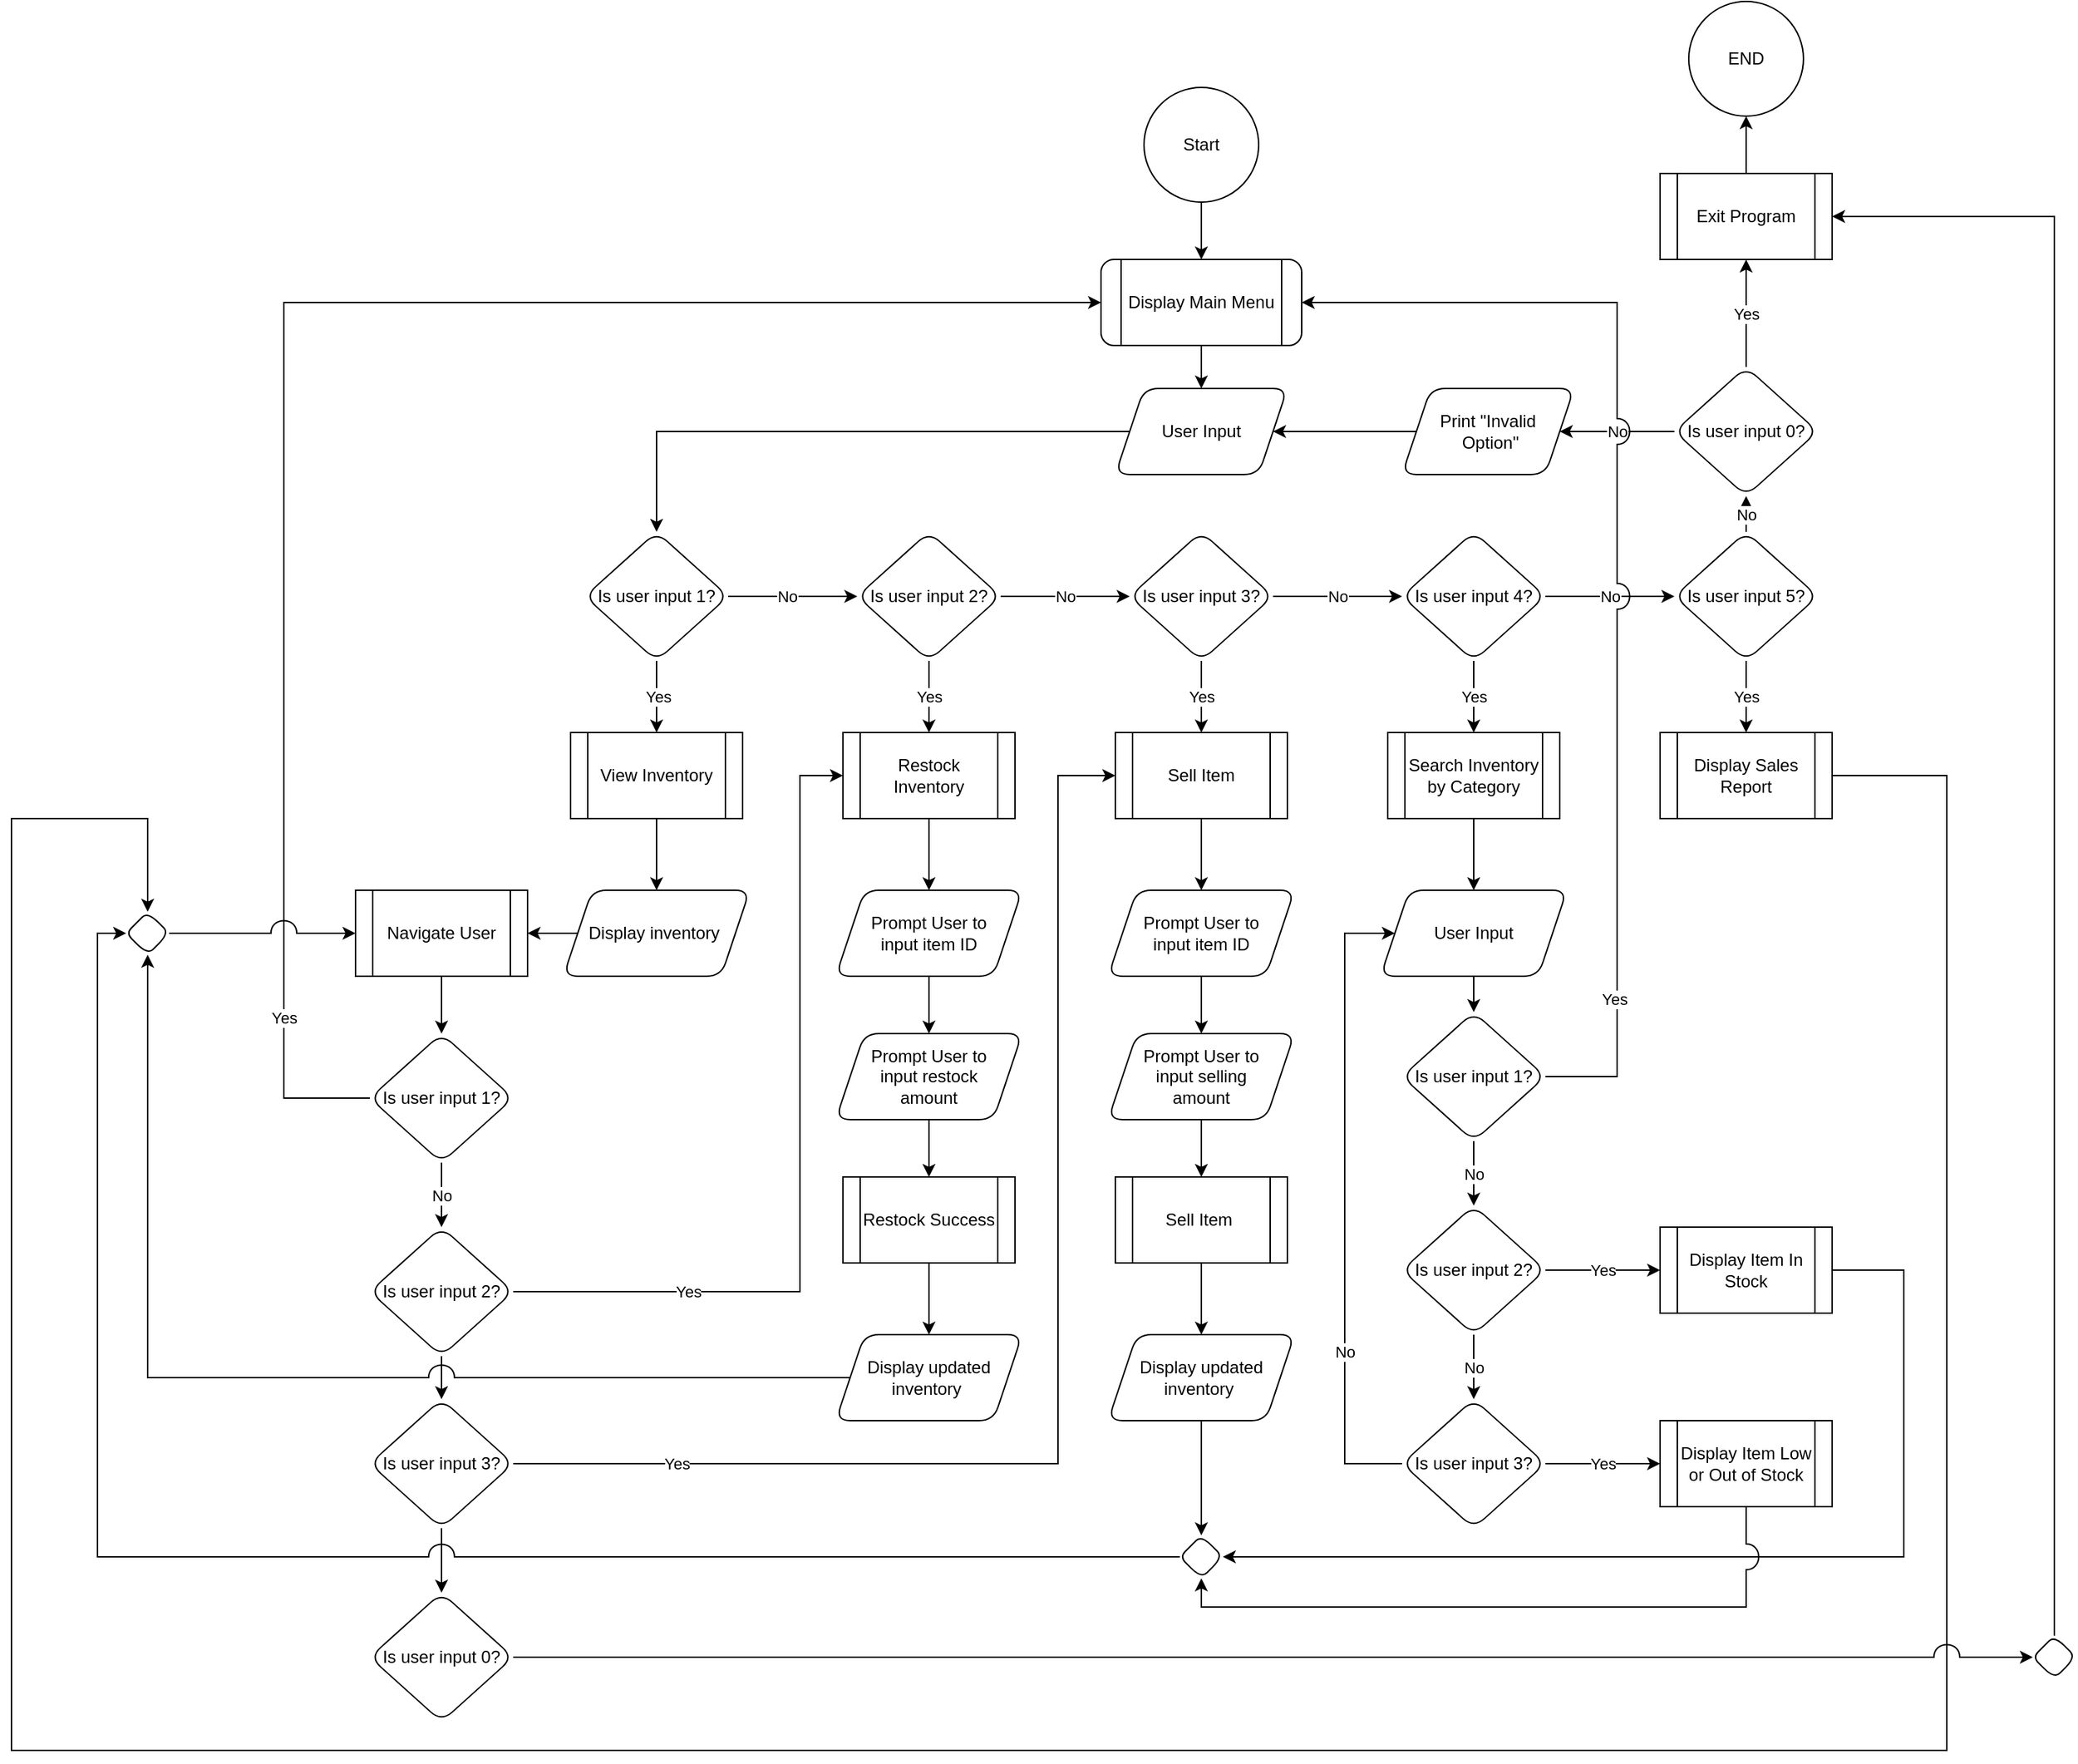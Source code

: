 <mxfile version="20.3.0" type="device"><diagram name="Page-1" id="Fzcq3KLfch-8bs7ro5z8"><mxGraphModel dx="2926" dy="1318" grid="1" gridSize="10" guides="1" tooltips="1" connect="1" arrows="1" fold="1" page="1" pageScale="1" pageWidth="850" pageHeight="1100" math="0" shadow="0"><root><mxCell id="0"/><mxCell id="1" parent="0"/><mxCell id="o57V1cxM35tyHnH2dMrG-3" style="edgeStyle=orthogonalEdgeStyle;rounded=0;orthogonalLoop=1;jettySize=auto;html=1;exitX=0.5;exitY=1;exitDx=0;exitDy=0;entryX=0.5;entryY=0;entryDx=0;entryDy=0;" parent="1" source="o57V1cxM35tyHnH2dMrG-1" edge="1"><mxGeometry relative="1" as="geometry"><mxPoint x="400" y="200" as="targetPoint"/></mxGeometry></mxCell><mxCell id="o57V1cxM35tyHnH2dMrG-1" value="Start" style="ellipse;whiteSpace=wrap;html=1;aspect=fixed;" parent="1" vertex="1"><mxGeometry x="360" y="80" width="80" height="80" as="geometry"/></mxCell><mxCell id="o57V1cxM35tyHnH2dMrG-7" style="edgeStyle=orthogonalEdgeStyle;rounded=0;orthogonalLoop=1;jettySize=auto;html=1;entryX=0.5;entryY=0;entryDx=0;entryDy=0;" parent="1" source="o57V1cxM35tyHnH2dMrG-5" target="o57V1cxM35tyHnH2dMrG-6" edge="1"><mxGeometry relative="1" as="geometry"/></mxCell><mxCell id="o57V1cxM35tyHnH2dMrG-5" value="Display Main Menu" style="shape=process;whiteSpace=wrap;html=1;backgroundOutline=1;rounded=1;" parent="1" vertex="1"><mxGeometry x="330" y="200" width="140" height="60" as="geometry"/></mxCell><mxCell id="o57V1cxM35tyHnH2dMrG-9" style="edgeStyle=orthogonalEdgeStyle;rounded=0;orthogonalLoop=1;jettySize=auto;html=1;entryX=0.5;entryY=0;entryDx=0;entryDy=0;" parent="1" source="o57V1cxM35tyHnH2dMrG-6" target="o57V1cxM35tyHnH2dMrG-8" edge="1"><mxGeometry relative="1" as="geometry"/></mxCell><mxCell id="o57V1cxM35tyHnH2dMrG-6" value="User Input" style="shape=parallelogram;perimeter=parallelogramPerimeter;whiteSpace=wrap;html=1;fixedSize=1;rounded=1;" parent="1" vertex="1"><mxGeometry x="340" y="290" width="120" height="60" as="geometry"/></mxCell><mxCell id="o57V1cxM35tyHnH2dMrG-15" style="edgeStyle=orthogonalEdgeStyle;rounded=0;orthogonalLoop=1;jettySize=auto;html=1;" parent="1" source="o57V1cxM35tyHnH2dMrG-8" target="o57V1cxM35tyHnH2dMrG-10" edge="1"><mxGeometry relative="1" as="geometry"/></mxCell><mxCell id="o57V1cxM35tyHnH2dMrG-23" value="No" style="edgeLabel;html=1;align=center;verticalAlign=middle;resizable=0;points=[];" parent="o57V1cxM35tyHnH2dMrG-15" vertex="1" connectable="0"><mxGeometry x="-0.233" relative="1" as="geometry"><mxPoint x="6" as="offset"/></mxGeometry></mxCell><mxCell id="o57V1cxM35tyHnH2dMrG-21" value="Yes" style="edgeStyle=orthogonalEdgeStyle;rounded=0;orthogonalLoop=1;jettySize=auto;html=1;" parent="1" source="o57V1cxM35tyHnH2dMrG-8" edge="1"><mxGeometry relative="1" as="geometry"><mxPoint x="20" y="530" as="targetPoint"/></mxGeometry></mxCell><mxCell id="o57V1cxM35tyHnH2dMrG-8" value="Is user input 1?" style="rhombus;whiteSpace=wrap;html=1;rounded=1;shadow=0;" parent="1" vertex="1"><mxGeometry x="-30" y="390" width="100" height="90" as="geometry"/></mxCell><mxCell id="o57V1cxM35tyHnH2dMrG-16" value="No" style="edgeStyle=orthogonalEdgeStyle;rounded=0;orthogonalLoop=1;jettySize=auto;html=1;entryX=0;entryY=0.5;entryDx=0;entryDy=0;" parent="1" source="o57V1cxM35tyHnH2dMrG-10" target="o57V1cxM35tyHnH2dMrG-11" edge="1"><mxGeometry relative="1" as="geometry"/></mxCell><mxCell id="o57V1cxM35tyHnH2dMrG-10" value="Is user input 2?" style="rhombus;whiteSpace=wrap;html=1;rounded=1;shadow=0;" parent="1" vertex="1"><mxGeometry x="160" y="390" width="100" height="90" as="geometry"/></mxCell><mxCell id="o57V1cxM35tyHnH2dMrG-17" value="No" style="edgeStyle=orthogonalEdgeStyle;rounded=0;orthogonalLoop=1;jettySize=auto;html=1;entryX=0;entryY=0.5;entryDx=0;entryDy=0;" parent="1" source="o57V1cxM35tyHnH2dMrG-11" target="o57V1cxM35tyHnH2dMrG-12" edge="1"><mxGeometry relative="1" as="geometry"/></mxCell><mxCell id="o57V1cxM35tyHnH2dMrG-11" value="Is user input 3?" style="rhombus;whiteSpace=wrap;html=1;rounded=1;shadow=0;" parent="1" vertex="1"><mxGeometry x="350" y="390" width="100" height="90" as="geometry"/></mxCell><mxCell id="o57V1cxM35tyHnH2dMrG-18" value="No" style="edgeStyle=orthogonalEdgeStyle;rounded=0;orthogonalLoop=1;jettySize=auto;html=1;entryX=0;entryY=0.5;entryDx=0;entryDy=0;" parent="1" source="o57V1cxM35tyHnH2dMrG-12" target="o57V1cxM35tyHnH2dMrG-13" edge="1"><mxGeometry relative="1" as="geometry"/></mxCell><mxCell id="o57V1cxM35tyHnH2dMrG-12" value="Is user input 4?" style="rhombus;whiteSpace=wrap;html=1;rounded=1;shadow=0;" parent="1" vertex="1"><mxGeometry x="540" y="390" width="100" height="90" as="geometry"/></mxCell><mxCell id="o57V1cxM35tyHnH2dMrG-19" value="No" style="edgeStyle=orthogonalEdgeStyle;rounded=0;orthogonalLoop=1;jettySize=auto;html=1;" parent="1" source="o57V1cxM35tyHnH2dMrG-13" target="o57V1cxM35tyHnH2dMrG-14" edge="1"><mxGeometry relative="1" as="geometry"/></mxCell><mxCell id="o57V1cxM35tyHnH2dMrG-13" value="Is user input 5?" style="rhombus;whiteSpace=wrap;html=1;rounded=1;shadow=0;" parent="1" vertex="1"><mxGeometry x="730" y="390" width="100" height="90" as="geometry"/></mxCell><mxCell id="o57V1cxM35tyHnH2dMrG-45" value="Yes" style="edgeStyle=orthogonalEdgeStyle;rounded=0;orthogonalLoop=1;jettySize=auto;html=1;entryX=0.5;entryY=1;entryDx=0;entryDy=0;" parent="1" source="o57V1cxM35tyHnH2dMrG-14" target="o57V1cxM35tyHnH2dMrG-44" edge="1"><mxGeometry relative="1" as="geometry"/></mxCell><mxCell id="o57V1cxM35tyHnH2dMrG-48" value="No" style="edgeStyle=orthogonalEdgeStyle;rounded=0;orthogonalLoop=1;jettySize=auto;html=1;entryX=1;entryY=0.5;entryDx=0;entryDy=0;" parent="1" source="o57V1cxM35tyHnH2dMrG-14" target="o57V1cxM35tyHnH2dMrG-47" edge="1"><mxGeometry relative="1" as="geometry"/></mxCell><mxCell id="o57V1cxM35tyHnH2dMrG-14" value="Is user input 0?" style="rhombus;whiteSpace=wrap;html=1;rounded=1;shadow=0;" parent="1" vertex="1"><mxGeometry x="730" y="275" width="100" height="90" as="geometry"/></mxCell><mxCell id="BXMROBti0LhAVwENU18f-24" value="" style="edgeStyle=orthogonalEdgeStyle;rounded=0;orthogonalLoop=1;jettySize=auto;html=1;" parent="1" source="o57V1cxM35tyHnH2dMrG-22" target="BXMROBti0LhAVwENU18f-4" edge="1"><mxGeometry relative="1" as="geometry"/></mxCell><mxCell id="o57V1cxM35tyHnH2dMrG-22" value="View Inventory" style="shape=process;whiteSpace=wrap;html=1;backgroundOutline=1;" parent="1" vertex="1"><mxGeometry x="-40" y="530" width="120" height="60" as="geometry"/></mxCell><mxCell id="o57V1cxM35tyHnH2dMrG-34" value="Yes" style="edgeStyle=orthogonalEdgeStyle;rounded=0;orthogonalLoop=1;jettySize=auto;html=1;" parent="1" edge="1"><mxGeometry relative="1" as="geometry"><mxPoint x="780" y="530" as="targetPoint"/><mxPoint x="780" y="480" as="sourcePoint"/></mxGeometry></mxCell><mxCell id="_Xe3WMCYH7vtjM9wV6tf-14" style="edgeStyle=orthogonalEdgeStyle;rounded=0;jumpStyle=arc;jumpSize=18;orthogonalLoop=1;jettySize=auto;html=1;entryX=0.5;entryY=0;entryDx=0;entryDy=0;exitX=1;exitY=0.5;exitDx=0;exitDy=0;" edge="1" parent="1" source="o57V1cxM35tyHnH2dMrG-35" target="_Xe3WMCYH7vtjM9wV6tf-8"><mxGeometry relative="1" as="geometry"><mxPoint x="-340" y="650" as="targetPoint"/><Array as="points"><mxPoint x="920" y="560"/><mxPoint x="920" y="1240"/><mxPoint x="-430" y="1240"/><mxPoint x="-430" y="590"/><mxPoint x="-335" y="590"/></Array></mxGeometry></mxCell><mxCell id="o57V1cxM35tyHnH2dMrG-35" value="Display Sales Report" style="shape=process;whiteSpace=wrap;html=1;backgroundOutline=1;" parent="1" vertex="1"><mxGeometry x="720" y="530" width="120" height="60" as="geometry"/></mxCell><mxCell id="o57V1cxM35tyHnH2dMrG-36" value="Yes" style="edgeStyle=orthogonalEdgeStyle;rounded=0;orthogonalLoop=1;jettySize=auto;html=1;" parent="1" edge="1"><mxGeometry relative="1" as="geometry"><mxPoint x="590" y="530" as="targetPoint"/><mxPoint x="590" y="480" as="sourcePoint"/></mxGeometry></mxCell><mxCell id="_Xe3WMCYH7vtjM9wV6tf-12" value="" style="edgeStyle=orthogonalEdgeStyle;rounded=0;jumpStyle=arc;jumpSize=18;orthogonalLoop=1;jettySize=auto;html=1;" edge="1" parent="1" source="o57V1cxM35tyHnH2dMrG-37" target="_Xe3WMCYH7vtjM9wV6tf-11"><mxGeometry relative="1" as="geometry"/></mxCell><mxCell id="o57V1cxM35tyHnH2dMrG-37" value="Search Inventory by Category" style="shape=process;whiteSpace=wrap;html=1;backgroundOutline=1;" parent="1" vertex="1"><mxGeometry x="530" y="530" width="120" height="60" as="geometry"/></mxCell><mxCell id="o57V1cxM35tyHnH2dMrG-38" value="Yes" style="edgeStyle=orthogonalEdgeStyle;rounded=0;orthogonalLoop=1;jettySize=auto;html=1;" parent="1" edge="1"><mxGeometry relative="1" as="geometry"><mxPoint x="400" y="530" as="targetPoint"/><mxPoint x="400" y="480" as="sourcePoint"/></mxGeometry></mxCell><mxCell id="0snE7DzLbOEZm0ftz06h-10" value="" style="edgeStyle=elbowEdgeStyle;rounded=0;jumpStyle=arc;jumpSize=18;orthogonalLoop=1;jettySize=auto;elbow=vertical;html=1;sourcePerimeterSpacing=0;" parent="1" source="o57V1cxM35tyHnH2dMrG-39" target="0snE7DzLbOEZm0ftz06h-1" edge="1"><mxGeometry relative="1" as="geometry"/></mxCell><mxCell id="o57V1cxM35tyHnH2dMrG-39" value="Sell Item" style="shape=process;whiteSpace=wrap;html=1;backgroundOutline=1;" parent="1" vertex="1"><mxGeometry x="340" y="530" width="120" height="60" as="geometry"/></mxCell><mxCell id="o57V1cxM35tyHnH2dMrG-40" value="Yes" style="edgeStyle=orthogonalEdgeStyle;rounded=0;orthogonalLoop=1;jettySize=auto;html=1;" parent="1" edge="1"><mxGeometry relative="1" as="geometry"><mxPoint x="210" y="530" as="targetPoint"/><mxPoint x="210" y="480" as="sourcePoint"/></mxGeometry></mxCell><mxCell id="BXMROBti0LhAVwENU18f-26" style="edgeStyle=orthogonalEdgeStyle;rounded=0;orthogonalLoop=1;jettySize=auto;html=1;entryX=0.5;entryY=0;entryDx=0;entryDy=0;" parent="1" source="o57V1cxM35tyHnH2dMrG-41" target="BXMROBti0LhAVwENU18f-25" edge="1"><mxGeometry relative="1" as="geometry"/></mxCell><mxCell id="o57V1cxM35tyHnH2dMrG-41" value="Restock Inventory" style="shape=process;whiteSpace=wrap;html=1;backgroundOutline=1;" parent="1" vertex="1"><mxGeometry x="150" y="530" width="120" height="60" as="geometry"/></mxCell><mxCell id="BXMROBti0LhAVwENU18f-2" style="edgeStyle=orthogonalEdgeStyle;rounded=0;orthogonalLoop=1;jettySize=auto;html=1;" parent="1" source="o57V1cxM35tyHnH2dMrG-44" target="BXMROBti0LhAVwENU18f-1" edge="1"><mxGeometry relative="1" as="geometry"/></mxCell><mxCell id="o57V1cxM35tyHnH2dMrG-44" value="Exit Program" style="shape=process;whiteSpace=wrap;html=1;backgroundOutline=1;" parent="1" vertex="1"><mxGeometry x="720" y="140" width="120" height="60" as="geometry"/></mxCell><mxCell id="o57V1cxM35tyHnH2dMrG-50" style="edgeStyle=orthogonalEdgeStyle;rounded=0;orthogonalLoop=1;jettySize=auto;html=1;" parent="1" source="o57V1cxM35tyHnH2dMrG-47" target="o57V1cxM35tyHnH2dMrG-6" edge="1"><mxGeometry relative="1" as="geometry"/></mxCell><mxCell id="o57V1cxM35tyHnH2dMrG-47" value="Print &quot;Invalid&lt;br&gt;&amp;nbsp;Option&quot;" style="shape=parallelogram;perimeter=parallelogramPerimeter;whiteSpace=wrap;html=1;fixedSize=1;rounded=1;" parent="1" vertex="1"><mxGeometry x="540" y="290" width="120" height="60" as="geometry"/></mxCell><mxCell id="BXMROBti0LhAVwENU18f-1" value="END" style="ellipse;whiteSpace=wrap;html=1;aspect=fixed;" parent="1" vertex="1"><mxGeometry x="740" y="20" width="80" height="80" as="geometry"/></mxCell><mxCell id="BXMROBti0LhAVwENU18f-10" value="No" style="edgeStyle=orthogonalEdgeStyle;rounded=0;orthogonalLoop=1;jettySize=auto;html=1;entryX=0.5;entryY=0;entryDx=0;entryDy=0;" parent="1" source="BXMROBti0LhAVwENU18f-3" target="BXMROBti0LhAVwENU18f-6" edge="1"><mxGeometry relative="1" as="geometry"/></mxCell><mxCell id="BXMROBti0LhAVwENU18f-18" value="Yes" style="edgeStyle=orthogonalEdgeStyle;rounded=0;orthogonalLoop=1;jettySize=auto;html=1;entryX=0;entryY=0.5;entryDx=0;entryDy=0;exitX=0;exitY=0.5;exitDx=0;exitDy=0;" parent="1" source="BXMROBti0LhAVwENU18f-3" target="o57V1cxM35tyHnH2dMrG-5" edge="1"><mxGeometry x="-0.803" relative="1" as="geometry"><Array as="points"><mxPoint x="-240" y="785"/><mxPoint x="-240" y="230"/></Array><mxPoint as="offset"/></mxGeometry></mxCell><mxCell id="BXMROBti0LhAVwENU18f-3" value="Is user input 1?" style="rhombus;whiteSpace=wrap;html=1;rounded=1;shadow=0;" parent="1" vertex="1"><mxGeometry x="-180" y="740" width="100" height="90" as="geometry"/></mxCell><mxCell id="0snE7DzLbOEZm0ftz06h-8" value="" style="edgeStyle=elbowEdgeStyle;rounded=0;jumpStyle=gap;jumpSize=18;orthogonalLoop=1;jettySize=auto;elbow=vertical;html=1;sourcePerimeterSpacing=0;" parent="1" source="BXMROBti0LhAVwENU18f-4" target="0snE7DzLbOEZm0ftz06h-4" edge="1"><mxGeometry relative="1" as="geometry"/></mxCell><mxCell id="BXMROBti0LhAVwENU18f-4" value="Display inventory&amp;nbsp;" style="shape=parallelogram;perimeter=parallelogramPerimeter;whiteSpace=wrap;html=1;fixedSize=1;rounded=1;" parent="1" vertex="1"><mxGeometry x="-45" y="640" width="130" height="60" as="geometry"/></mxCell><mxCell id="BXMROBti0LhAVwENU18f-16" style="edgeStyle=orthogonalEdgeStyle;rounded=0;orthogonalLoop=1;jettySize=auto;html=1;entryX=0;entryY=0.5;entryDx=0;entryDy=0;jumpStyle=arc;jumpSize=18;" parent="1" source="BXMROBti0LhAVwENU18f-5" target="BXMROBti0LhAVwENU18f-15" edge="1"><mxGeometry relative="1" as="geometry"><Array as="points"><mxPoint x="980" y="1175"/></Array></mxGeometry></mxCell><mxCell id="BXMROBti0LhAVwENU18f-5" value="Is user input 0?" style="rhombus;whiteSpace=wrap;html=1;rounded=1;shadow=0;" parent="1" vertex="1"><mxGeometry x="-180" y="1130" width="100" height="90" as="geometry"/></mxCell><mxCell id="BXMROBti0LhAVwENU18f-11" style="edgeStyle=orthogonalEdgeStyle;rounded=0;orthogonalLoop=1;jettySize=auto;html=1;" parent="1" source="BXMROBti0LhAVwENU18f-6" target="BXMROBti0LhAVwENU18f-7" edge="1"><mxGeometry relative="1" as="geometry"/></mxCell><mxCell id="BXMROBti0LhAVwENU18f-19" value="Yes" style="edgeStyle=orthogonalEdgeStyle;rounded=0;orthogonalLoop=1;jettySize=auto;html=1;entryX=0;entryY=0.5;entryDx=0;entryDy=0;" parent="1" source="BXMROBti0LhAVwENU18f-6" target="o57V1cxM35tyHnH2dMrG-41" edge="1"><mxGeometry x="-0.588" relative="1" as="geometry"><Array as="points"><mxPoint x="120" y="920"/><mxPoint x="120" y="560"/></Array><mxPoint as="offset"/></mxGeometry></mxCell><mxCell id="BXMROBti0LhAVwENU18f-6" value="Is user input 2?" style="rhombus;whiteSpace=wrap;html=1;rounded=1;shadow=0;" parent="1" vertex="1"><mxGeometry x="-180" y="875" width="100" height="90" as="geometry"/></mxCell><mxCell id="BXMROBti0LhAVwENU18f-12" style="edgeStyle=orthogonalEdgeStyle;rounded=0;orthogonalLoop=1;jettySize=auto;html=1;" parent="1" source="BXMROBti0LhAVwENU18f-7" target="BXMROBti0LhAVwENU18f-5" edge="1"><mxGeometry relative="1" as="geometry"/></mxCell><mxCell id="BXMROBti0LhAVwENU18f-20" value="Yes" style="edgeStyle=orthogonalEdgeStyle;orthogonalLoop=1;jettySize=auto;html=1;entryX=0;entryY=0.5;entryDx=0;entryDy=0;rounded=0;jumpStyle=gap;jumpSize=18;sourcePerimeterSpacing=0;" parent="1" source="BXMROBti0LhAVwENU18f-7" target="o57V1cxM35tyHnH2dMrG-39" edge="1"><mxGeometry x="-0.748" relative="1" as="geometry"><Array as="points"><mxPoint x="300" y="1040"/><mxPoint x="300" y="560"/></Array><mxPoint as="offset"/></mxGeometry></mxCell><mxCell id="BXMROBti0LhAVwENU18f-7" value="Is user input 3?" style="rhombus;whiteSpace=wrap;html=1;rounded=1;shadow=0;" parent="1" vertex="1"><mxGeometry x="-180" y="995" width="100" height="90" as="geometry"/></mxCell><mxCell id="BXMROBti0LhAVwENU18f-17" style="edgeStyle=orthogonalEdgeStyle;rounded=0;orthogonalLoop=1;jettySize=auto;html=1;entryX=1;entryY=0.5;entryDx=0;entryDy=0;" parent="1" source="BXMROBti0LhAVwENU18f-15" target="o57V1cxM35tyHnH2dMrG-44" edge="1"><mxGeometry relative="1" as="geometry"><Array as="points"><mxPoint x="995" y="170"/></Array></mxGeometry></mxCell><mxCell id="BXMROBti0LhAVwENU18f-15" value="" style="rhombus;whiteSpace=wrap;html=1;rounded=1;shadow=0;" parent="1" vertex="1"><mxGeometry x="980" y="1160" width="30" height="30" as="geometry"/></mxCell><mxCell id="BXMROBti0LhAVwENU18f-29" style="edgeStyle=orthogonalEdgeStyle;rounded=0;orthogonalLoop=1;jettySize=auto;html=1;entryX=0.5;entryY=0;entryDx=0;entryDy=0;" parent="1" source="BXMROBti0LhAVwENU18f-25" target="BXMROBti0LhAVwENU18f-27" edge="1"><mxGeometry relative="1" as="geometry"/></mxCell><mxCell id="BXMROBti0LhAVwENU18f-25" value="Prompt User to &lt;br&gt;input item ID" style="shape=parallelogram;perimeter=parallelogramPerimeter;whiteSpace=wrap;html=1;fixedSize=1;rounded=1;" parent="1" vertex="1"><mxGeometry x="145" y="640" width="130" height="60" as="geometry"/></mxCell><mxCell id="BXMROBti0LhAVwENU18f-31" style="edgeStyle=orthogonalEdgeStyle;rounded=0;orthogonalLoop=1;jettySize=auto;html=1;entryX=0.5;entryY=0;entryDx=0;entryDy=0;" parent="1" source="BXMROBti0LhAVwENU18f-27" target="BXMROBti0LhAVwENU18f-30" edge="1"><mxGeometry relative="1" as="geometry"/></mxCell><mxCell id="BXMROBti0LhAVwENU18f-27" value="Prompt User to &lt;br&gt;input restock &lt;br&gt;amount" style="shape=parallelogram;perimeter=parallelogramPerimeter;whiteSpace=wrap;html=1;fixedSize=1;rounded=1;" parent="1" vertex="1"><mxGeometry x="145" y="740" width="130" height="60" as="geometry"/></mxCell><mxCell id="0snE7DzLbOEZm0ftz06h-3" style="edgeStyle=orthogonalEdgeStyle;rounded=0;orthogonalLoop=1;jettySize=auto;html=1;" parent="1" source="BXMROBti0LhAVwENU18f-30" target="0snE7DzLbOEZm0ftz06h-2" edge="1"><mxGeometry relative="1" as="geometry"/></mxCell><mxCell id="BXMROBti0LhAVwENU18f-30" value="Restock Success" style="shape=process;whiteSpace=wrap;html=1;backgroundOutline=1;" parent="1" vertex="1"><mxGeometry x="150" y="840" width="120" height="60" as="geometry"/></mxCell><mxCell id="_Xe3WMCYH7vtjM9wV6tf-2" value="" style="edgeStyle=orthogonalEdgeStyle;rounded=0;orthogonalLoop=1;jettySize=auto;html=1;" edge="1" parent="1" source="0snE7DzLbOEZm0ftz06h-1" target="_Xe3WMCYH7vtjM9wV6tf-1"><mxGeometry relative="1" as="geometry"/></mxCell><mxCell id="0snE7DzLbOEZm0ftz06h-1" value="Prompt User to &lt;br&gt;input item ID" style="shape=parallelogram;perimeter=parallelogramPerimeter;whiteSpace=wrap;html=1;fixedSize=1;rounded=1;" parent="1" vertex="1"><mxGeometry x="335" y="640" width="130" height="60" as="geometry"/></mxCell><mxCell id="0snE7DzLbOEZm0ftz06h-9" style="edgeStyle=elbowEdgeStyle;rounded=0;jumpStyle=arc;jumpSize=18;orthogonalLoop=1;jettySize=auto;elbow=vertical;html=1;entryX=0.5;entryY=1;entryDx=0;entryDy=0;sourcePerimeterSpacing=0;" parent="1" source="0snE7DzLbOEZm0ftz06h-2" target="_Xe3WMCYH7vtjM9wV6tf-8" edge="1"><mxGeometry relative="1" as="geometry"><Array as="points"><mxPoint x="-20" y="980"/><mxPoint x="-10" y="870"/><mxPoint x="-290" y="840"/><mxPoint x="60" y="980"/></Array></mxGeometry></mxCell><mxCell id="0snE7DzLbOEZm0ftz06h-2" value="Display updated inventory&amp;nbsp;" style="shape=parallelogram;perimeter=parallelogramPerimeter;whiteSpace=wrap;html=1;fixedSize=1;rounded=1;" parent="1" vertex="1"><mxGeometry x="145" y="950" width="130" height="60" as="geometry"/></mxCell><mxCell id="0snE7DzLbOEZm0ftz06h-7" value="" style="edgeStyle=elbowEdgeStyle;rounded=0;jumpStyle=gap;jumpSize=18;orthogonalLoop=1;jettySize=auto;elbow=vertical;html=1;sourcePerimeterSpacing=0;" parent="1" source="0snE7DzLbOEZm0ftz06h-4" target="BXMROBti0LhAVwENU18f-3" edge="1"><mxGeometry relative="1" as="geometry"/></mxCell><mxCell id="0snE7DzLbOEZm0ftz06h-4" value="Navigate User" style="shape=process;whiteSpace=wrap;html=1;backgroundOutline=1;" parent="1" vertex="1"><mxGeometry x="-190" y="640" width="120" height="60" as="geometry"/></mxCell><mxCell id="_Xe3WMCYH7vtjM9wV6tf-4" value="" style="edgeStyle=orthogonalEdgeStyle;rounded=0;orthogonalLoop=1;jettySize=auto;html=1;" edge="1" parent="1" source="_Xe3WMCYH7vtjM9wV6tf-1" target="_Xe3WMCYH7vtjM9wV6tf-3"><mxGeometry relative="1" as="geometry"/></mxCell><mxCell id="_Xe3WMCYH7vtjM9wV6tf-1" value="Prompt User to &lt;br&gt;input selling&lt;br&gt;amount" style="shape=parallelogram;perimeter=parallelogramPerimeter;whiteSpace=wrap;html=1;fixedSize=1;rounded=1;" vertex="1" parent="1"><mxGeometry x="335" y="740" width="130" height="60" as="geometry"/></mxCell><mxCell id="_Xe3WMCYH7vtjM9wV6tf-6" value="" style="edgeStyle=orthogonalEdgeStyle;rounded=0;orthogonalLoop=1;jettySize=auto;html=1;" edge="1" parent="1" source="_Xe3WMCYH7vtjM9wV6tf-3" target="_Xe3WMCYH7vtjM9wV6tf-5"><mxGeometry relative="1" as="geometry"/></mxCell><mxCell id="_Xe3WMCYH7vtjM9wV6tf-3" value="Sell Item&amp;nbsp;" style="shape=process;whiteSpace=wrap;html=1;backgroundOutline=1;" vertex="1" parent="1"><mxGeometry x="340" y="840" width="120" height="60" as="geometry"/></mxCell><mxCell id="_Xe3WMCYH7vtjM9wV6tf-33" value="" style="edgeStyle=orthogonalEdgeStyle;rounded=0;jumpStyle=arc;jumpSize=18;orthogonalLoop=1;jettySize=auto;html=1;" edge="1" parent="1" source="_Xe3WMCYH7vtjM9wV6tf-5" target="_Xe3WMCYH7vtjM9wV6tf-31"><mxGeometry relative="1" as="geometry"/></mxCell><mxCell id="_Xe3WMCYH7vtjM9wV6tf-5" value="Display updated inventory&amp;nbsp;" style="shape=parallelogram;perimeter=parallelogramPerimeter;whiteSpace=wrap;html=1;fixedSize=1;rounded=1;" vertex="1" parent="1"><mxGeometry x="335" y="950" width="130" height="60" as="geometry"/></mxCell><mxCell id="_Xe3WMCYH7vtjM9wV6tf-10" style="edgeStyle=orthogonalEdgeStyle;rounded=0;jumpStyle=arc;jumpSize=18;orthogonalLoop=1;jettySize=auto;html=1;entryX=0;entryY=0.5;entryDx=0;entryDy=0;" edge="1" parent="1" source="_Xe3WMCYH7vtjM9wV6tf-8" target="0snE7DzLbOEZm0ftz06h-4"><mxGeometry relative="1" as="geometry"/></mxCell><mxCell id="_Xe3WMCYH7vtjM9wV6tf-8" value="" style="rhombus;whiteSpace=wrap;html=1;rounded=1;shadow=0;arcSize=50;" vertex="1" parent="1"><mxGeometry x="-350" y="655" width="30" height="30" as="geometry"/></mxCell><mxCell id="_Xe3WMCYH7vtjM9wV6tf-22" value="" style="edgeStyle=orthogonalEdgeStyle;rounded=0;jumpStyle=arc;jumpSize=18;orthogonalLoop=1;jettySize=auto;html=1;" edge="1" parent="1" source="_Xe3WMCYH7vtjM9wV6tf-11" target="_Xe3WMCYH7vtjM9wV6tf-17"><mxGeometry relative="1" as="geometry"/></mxCell><mxCell id="_Xe3WMCYH7vtjM9wV6tf-11" value="User Input" style="shape=parallelogram;perimeter=parallelogramPerimeter;whiteSpace=wrap;html=1;fixedSize=1;rounded=1;" vertex="1" parent="1"><mxGeometry x="525" y="640" width="130" height="60" as="geometry"/></mxCell><mxCell id="_Xe3WMCYH7vtjM9wV6tf-20" value="No" style="edgeStyle=orthogonalEdgeStyle;rounded=0;jumpStyle=arc;jumpSize=18;orthogonalLoop=1;jettySize=auto;html=1;" edge="1" parent="1" source="_Xe3WMCYH7vtjM9wV6tf-17" target="_Xe3WMCYH7vtjM9wV6tf-19"><mxGeometry relative="1" as="geometry"/></mxCell><mxCell id="_Xe3WMCYH7vtjM9wV6tf-25" style="edgeStyle=orthogonalEdgeStyle;rounded=0;jumpStyle=arc;jumpSize=18;orthogonalLoop=1;jettySize=auto;html=1;entryX=1;entryY=0.5;entryDx=0;entryDy=0;" edge="1" parent="1" source="_Xe3WMCYH7vtjM9wV6tf-17" target="o57V1cxM35tyHnH2dMrG-5"><mxGeometry relative="1" as="geometry"><Array as="points"><mxPoint x="690" y="770"/><mxPoint x="690" y="230"/></Array></mxGeometry></mxCell><mxCell id="_Xe3WMCYH7vtjM9wV6tf-30" value="Yes" style="edgeLabel;html=1;align=center;verticalAlign=middle;resizable=0;points=[];" vertex="1" connectable="0" parent="_Xe3WMCYH7vtjM9wV6tf-25"><mxGeometry x="-0.743" y="2" relative="1" as="geometry"><mxPoint as="offset"/></mxGeometry></mxCell><mxCell id="_Xe3WMCYH7vtjM9wV6tf-17" value="Is user input 1?" style="rhombus;whiteSpace=wrap;html=1;rounded=1;shadow=0;" vertex="1" parent="1"><mxGeometry x="540" y="725" width="100" height="90" as="geometry"/></mxCell><mxCell id="_Xe3WMCYH7vtjM9wV6tf-23" style="edgeStyle=orthogonalEdgeStyle;rounded=0;jumpStyle=arc;jumpSize=18;orthogonalLoop=1;jettySize=auto;html=1;entryX=0;entryY=0.5;entryDx=0;entryDy=0;" edge="1" parent="1" source="_Xe3WMCYH7vtjM9wV6tf-18" target="_Xe3WMCYH7vtjM9wV6tf-11"><mxGeometry relative="1" as="geometry"><Array as="points"><mxPoint x="500" y="1040"/><mxPoint x="500" y="670"/></Array></mxGeometry></mxCell><mxCell id="_Xe3WMCYH7vtjM9wV6tf-24" value="No" style="edgeLabel;html=1;align=center;verticalAlign=middle;resizable=0;points=[];" vertex="1" connectable="0" parent="_Xe3WMCYH7vtjM9wV6tf-23"><mxGeometry x="-0.473" relative="1" as="geometry"><mxPoint y="-1" as="offset"/></mxGeometry></mxCell><mxCell id="_Xe3WMCYH7vtjM9wV6tf-29" value="Yes" style="edgeStyle=orthogonalEdgeStyle;rounded=0;jumpStyle=arc;jumpSize=18;orthogonalLoop=1;jettySize=auto;html=1;entryX=0;entryY=0.5;entryDx=0;entryDy=0;" edge="1" parent="1" source="_Xe3WMCYH7vtjM9wV6tf-18" target="_Xe3WMCYH7vtjM9wV6tf-28"><mxGeometry relative="1" as="geometry"/></mxCell><mxCell id="_Xe3WMCYH7vtjM9wV6tf-18" value="Is user input 3?" style="rhombus;whiteSpace=wrap;html=1;rounded=1;shadow=0;" vertex="1" parent="1"><mxGeometry x="540" y="995" width="100" height="90" as="geometry"/></mxCell><mxCell id="_Xe3WMCYH7vtjM9wV6tf-21" value="No" style="edgeStyle=orthogonalEdgeStyle;rounded=0;jumpStyle=arc;jumpSize=18;orthogonalLoop=1;jettySize=auto;html=1;" edge="1" parent="1" source="_Xe3WMCYH7vtjM9wV6tf-19" target="_Xe3WMCYH7vtjM9wV6tf-18"><mxGeometry relative="1" as="geometry"/></mxCell><mxCell id="_Xe3WMCYH7vtjM9wV6tf-27" value="Yes" style="edgeStyle=orthogonalEdgeStyle;rounded=0;jumpStyle=arc;jumpSize=18;orthogonalLoop=1;jettySize=auto;html=1;" edge="1" parent="1" source="_Xe3WMCYH7vtjM9wV6tf-19" target="_Xe3WMCYH7vtjM9wV6tf-26"><mxGeometry relative="1" as="geometry"/></mxCell><mxCell id="_Xe3WMCYH7vtjM9wV6tf-19" value="Is user input 2?" style="rhombus;whiteSpace=wrap;html=1;rounded=1;shadow=0;" vertex="1" parent="1"><mxGeometry x="540" y="860" width="100" height="90" as="geometry"/></mxCell><mxCell id="_Xe3WMCYH7vtjM9wV6tf-34" style="edgeStyle=orthogonalEdgeStyle;rounded=0;jumpStyle=arc;jumpSize=18;orthogonalLoop=1;jettySize=auto;html=1;entryX=1;entryY=0.5;entryDx=0;entryDy=0;" edge="1" parent="1" source="_Xe3WMCYH7vtjM9wV6tf-26" target="_Xe3WMCYH7vtjM9wV6tf-31"><mxGeometry relative="1" as="geometry"><Array as="points"><mxPoint x="890" y="905"/><mxPoint x="890" y="1105"/></Array></mxGeometry></mxCell><mxCell id="_Xe3WMCYH7vtjM9wV6tf-26" value="Display Item In Stock" style="shape=process;whiteSpace=wrap;html=1;backgroundOutline=1;" vertex="1" parent="1"><mxGeometry x="720" y="875" width="120" height="60" as="geometry"/></mxCell><mxCell id="_Xe3WMCYH7vtjM9wV6tf-35" style="edgeStyle=orthogonalEdgeStyle;rounded=0;jumpStyle=arc;jumpSize=18;orthogonalLoop=1;jettySize=auto;html=1;entryX=0.5;entryY=1;entryDx=0;entryDy=0;" edge="1" parent="1" source="_Xe3WMCYH7vtjM9wV6tf-28" target="_Xe3WMCYH7vtjM9wV6tf-31"><mxGeometry relative="1" as="geometry"><Array as="points"><mxPoint x="780" y="1140"/><mxPoint x="400" y="1140"/></Array></mxGeometry></mxCell><mxCell id="_Xe3WMCYH7vtjM9wV6tf-28" value="Display Item Low or Out of Stock" style="shape=process;whiteSpace=wrap;html=1;backgroundOutline=1;" vertex="1" parent="1"><mxGeometry x="720" y="1010" width="120" height="60" as="geometry"/></mxCell><mxCell id="_Xe3WMCYH7vtjM9wV6tf-36" style="edgeStyle=orthogonalEdgeStyle;rounded=0;jumpStyle=arc;jumpSize=18;orthogonalLoop=1;jettySize=auto;html=1;entryX=0;entryY=0.5;entryDx=0;entryDy=0;" edge="1" parent="1" source="_Xe3WMCYH7vtjM9wV6tf-31" target="_Xe3WMCYH7vtjM9wV6tf-8"><mxGeometry relative="1" as="geometry"/></mxCell><mxCell id="_Xe3WMCYH7vtjM9wV6tf-31" value="" style="rhombus;whiteSpace=wrap;html=1;rounded=1;shadow=0;" vertex="1" parent="1"><mxGeometry x="385" y="1090" width="30" height="30" as="geometry"/></mxCell></root></mxGraphModel></diagram></mxfile>